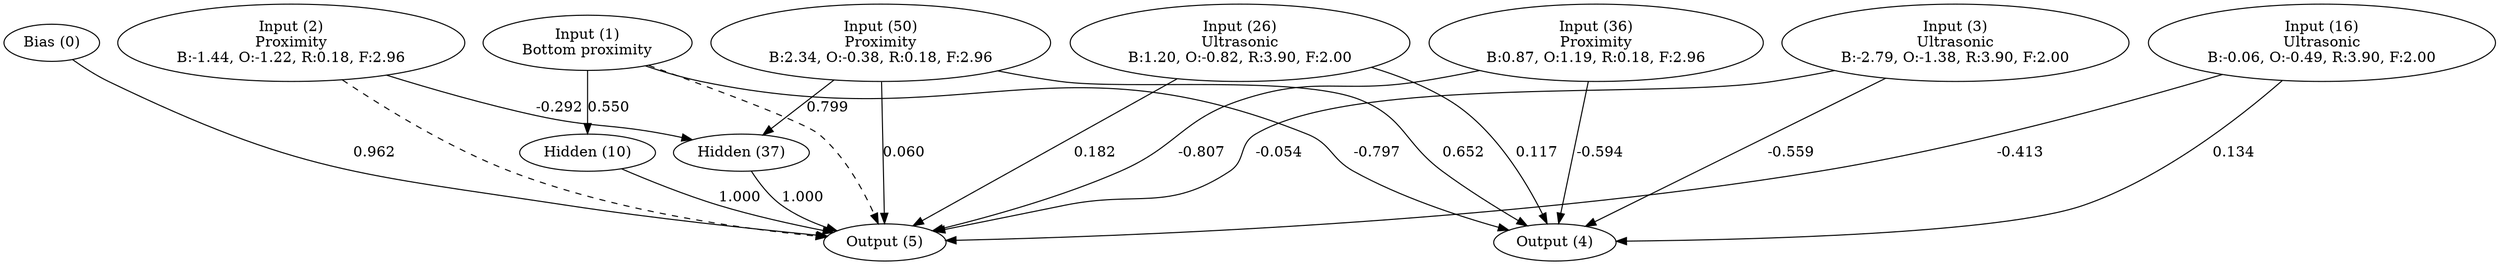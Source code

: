 digraph G {
  0 [ label="Bias (0)" ];
  1 [ label="Input (1)\nBottom proximity" ];
  2 [ label="Input (2)\nProximity\nB:-1.44, O:-1.22, R:0.18, F:2.96" ];
  3 [ label="Input (3)\nUltrasonic\nB:-2.79, O:-1.38, R:3.90, F:2.00" ];
  16 [ label="Input (16)\nUltrasonic\nB:-0.06, O:-0.49, R:3.90, F:2.00" ];
  26 [ label="Input (26)\nUltrasonic\nB:1.20, O:-0.82, R:3.90, F:2.00" ];
  36 [ label="Input (36)\nProximity\nB:0.87, O:1.19, R:0.18, F:2.96" ];
  50 [ label="Input (50)\nProximity\nB:2.34, O:-0.38, R:0.18, F:2.96" ];
  4 [ label="Output (4)" ];
  5 [ label="Output (5)" ];
  37 [ label="Hidden (37)" ];
  10 [ label="Hidden (10)" ];
  { rank=same 0 1 2 3 16 26 36 50 }
  { rank=same 4 5 }
  0 -> 5 [ label="0.962" ];
  1 -> 5 [ style="dashed" ];
  1 -> 4 [ label="-0.797" ];
  2 -> 5 [ style="dashed" ];
  3 -> 4 [ label="-0.559" ];
  3 -> 5 [ label="-0.054" ];
  1 -> 10 [ label="0.550" ];
  10 -> 5 [ label="1.000" ];
  16 -> 4 [ label="0.134" ];
  16 -> 5 [ label="-0.413" ];
  26 -> 4 [ label="0.117" ];
  26 -> 5 [ label="0.182" ];
  36 -> 4 [ label="-0.594" ];
  36 -> 5 [ label="-0.807" ];
  2 -> 37 [ label="-0.292" ];
  37 -> 5 [ label="1.000" ];
  50 -> 4 [ label="0.652" ];
  50 -> 5 [ label="0.060" ];
  50 -> 37 [ label="0.799" ];
}
